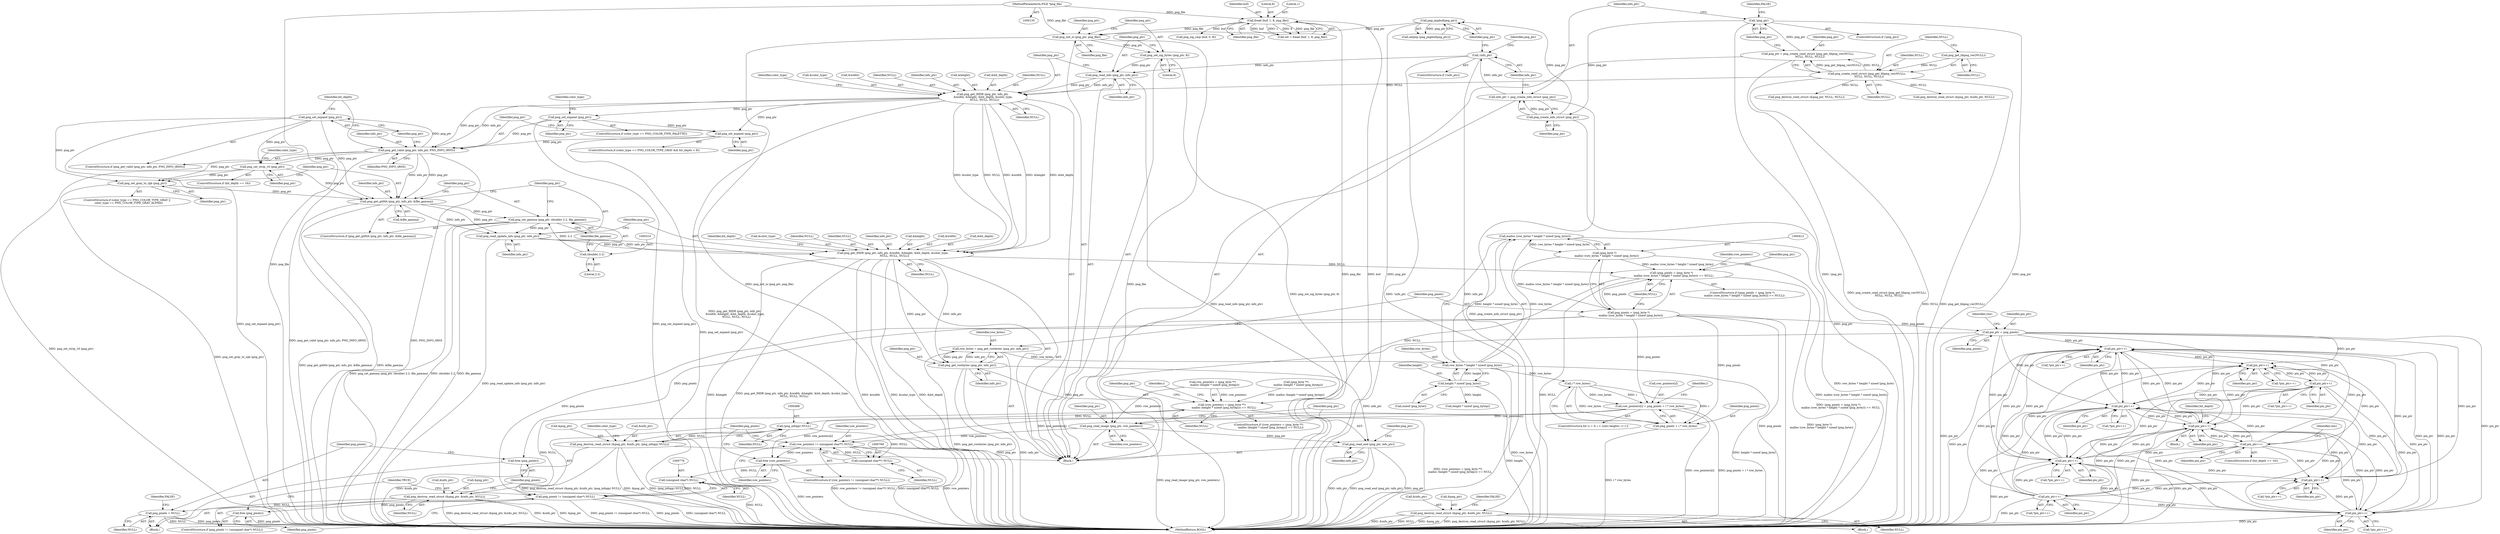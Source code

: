 digraph "0_Android_9d4853418ab2f754c2b63e091c29c5529b8b86ca_157@API" {
"1000413" [label="(Call,malloc (row_bytes * height * sizeof (png_byte)))"];
"1000414" [label="(Call,row_bytes * height * sizeof (png_byte))"];
"1000402" [label="(Call,row_bytes = png_get_rowbytes (png_ptr, info_ptr))"];
"1000404" [label="(Call,png_get_rowbytes (png_ptr, info_ptr))"];
"1000316" [label="(Call,png_get_IHDR (png_ptr, info_ptr, &width, &height, &bit_depth, &color_type,\n    NULL, NULL, NULL))"];
"1000313" [label="(Call,png_read_update_info (png_ptr, info_ptr))"];
"1000302" [label="(Call,png_get_gAMA (png_ptr, info_ptr, &file_gamma))"];
"1000283" [label="(Call,png_set_expand (png_ptr))"];
"1000279" [label="(Call,png_get_valid (png_ptr, info_ptr, PNG_INFO_tRNS))"];
"1000266" [label="(Call,png_set_expand (png_ptr))"];
"1000248" [label="(Call,png_get_IHDR (png_ptr, info_ptr,\n &width, &height, &bit_depth, &color_type,\n    NULL, NULL, NULL))"];
"1000245" [label="(Call,png_read_info (png_ptr, info_ptr))"];
"1000242" [label="(Call,png_set_sig_bytes (png_ptr, 8))"];
"1000239" [label="(Call,png_init_io (png_ptr, png_file))"];
"1000228" [label="(Call,png_jmpbuf(png_ptr))"];
"1000213" [label="(Call,png_create_info_struct (png_ptr))"];
"1000207" [label="(Call,!png_ptr)"];
"1000198" [label="(Call,png_ptr = png_create_read_struct (png_get_libpng_ver(NULL),\n     NULL, NULL, NULL))"];
"1000200" [label="(Call,png_create_read_struct (png_get_libpng_ver(NULL),\n     NULL, NULL, NULL))"];
"1000201" [label="(Call,png_get_libpng_ver(NULL))"];
"1000177" [label="(Call,fread (buf, 1, 8, png_file))"];
"1000136" [label="(MethodParameterIn,FILE *png_file)"];
"1000216" [label="(Call,!info_ptr)"];
"1000211" [label="(Call,info_ptr = png_create_info_struct (png_ptr))"];
"1000276" [label="(Call,png_set_expand (png_ptr))"];
"1000299" [label="(Call,png_set_gray_to_rgb (png_ptr))"];
"1000289" [label="(Call,png_set_strip_16 (png_ptr))"];
"1000307" [label="(Call,png_set_gamma (png_ptr, (double) 2.2, file_gamma))"];
"1000309" [label="(Call,(double) 2.2)"];
"1000416" [label="(Call,height * sizeof (png_byte))"];
"1000411" [label="(Call,(png_byte *)\n     malloc (row_bytes * height * sizeof (png_byte)))"];
"1000408" [label="(Call,(png_pixels = (png_byte *)\n     malloc (row_bytes * height * sizeof (png_byte))) == NULL)"];
"1000422" [label="(Call,png_destroy_read_struct (&png_ptr, &info_ptr, NULL))"];
"1000431" [label="(Call,(row_pointers = (png_byte **)\n     malloc (height * sizeof (png_bytep))) == NULL)"];
"1000443" [label="(Call,png_destroy_read_struct (&png_ptr, &info_ptr, NULL))"];
"1000451" [label="(Call,png_pixels = NULL)"];
"1000487" [label="(Call,(png_infopp) NULL)"];
"1000482" [label="(Call,png_destroy_read_struct (&png_ptr, &info_ptr, (png_infopp) NULL))"];
"1000767" [label="(Call,(unsigned char**) NULL)"];
"1000765" [label="(Call,row_pointers != (unsigned char**) NULL)"];
"1000770" [label="(Call,free (row_pointers))"];
"1000775" [label="(Call,(unsigned char*) NULL)"];
"1000773" [label="(Call,png_pixels != (unsigned char*) NULL)"];
"1000778" [label="(Call,free (png_pixels))"];
"1000409" [label="(Call,png_pixels = (png_byte *)\n     malloc (row_bytes * height * sizeof (png_byte)))"];
"1000449" [label="(Call,free (png_pixels))"];
"1000467" [label="(Call,row_pointers[i] = png_pixels + i * row_bytes)"];
"1000476" [label="(Call,png_read_image (png_ptr, row_pointers))"];
"1000479" [label="(Call,png_read_end (png_ptr, info_ptr))"];
"1000471" [label="(Call,png_pixels + i * row_bytes)"];
"1000598" [label="(Call,pix_ptr = png_pixels)"];
"1000643" [label="(Call,pix_ptr++)"];
"1000657" [label="(Call,pix_ptr++)"];
"1000669" [label="(Call,pix_ptr++)"];
"1000678" [label="(Call,pix_ptr++)"];
"1000687" [label="(Call,pix_ptr++)"];
"1000693" [label="(Call,pix_ptr++)"];
"1000703" [label="(Call,pix_ptr++)"];
"1000717" [label="(Call,pix_ptr++)"];
"1000729" [label="(Call,pix_ptr++)"];
"1000738" [label="(Call,pix_ptr++)"];
"1000249" [label="(Identifier,png_ptr)"];
"1000482" [label="(Call,png_destroy_read_struct (&png_ptr, &info_ptr, (png_infopp) NULL))"];
"1000453" [label="(Identifier,NULL)"];
"1000308" [label="(Identifier,png_ptr)"];
"1000477" [label="(Identifier,png_ptr)"];
"1000199" [label="(Identifier,png_ptr)"];
"1000243" [label="(Identifier,png_ptr)"];
"1000402" [label="(Call,row_bytes = png_get_rowbytes (png_ptr, info_ptr))"];
"1000180" [label="(Literal,8)"];
"1000449" [label="(Call,free (png_pixels))"];
"1000451" [label="(Call,png_pixels = NULL)"];
"1000764" [label="(ControlStructure,if (row_pointers != (unsigned char**) NULL))"];
"1000686" [label="(Block,)"];
"1000207" [label="(Call,!png_ptr)"];
"1000304" [label="(Identifier,info_ptr)"];
"1000487" [label="(Call,(png_infopp) NULL)"];
"1000694" [label="(Identifier,pix_ptr)"];
"1000739" [label="(Identifier,pix_ptr)"];
"1000691" [label="(Identifier,bit_depth)"];
"1000485" [label="(Call,&info_ptr)"];
"1000175" [label="(Call,ret = fread (buf, 1, 8, png_file))"];
"1000313" [label="(Call,png_read_update_info (png_ptr, info_ptr))"];
"1000415" [label="(Identifier,row_bytes)"];
"1000403" [label="(Identifier,row_bytes)"];
"1000271" [label="(Identifier,color_type)"];
"1000444" [label="(Call,&png_ptr)"];
"1000771" [label="(Identifier,row_pointers)"];
"1000702" [label="(Call,*pix_ptr++)"];
"1000688" [label="(Identifier,pix_ptr)"];
"1000658" [label="(Identifier,pix_ptr)"];
"1000314" [label="(Identifier,png_ptr)"];
"1000309" [label="(Call,(double) 2.2)"];
"1000703" [label="(Call,pix_ptr++)"];
"1000290" [label="(Identifier,png_ptr)"];
"1000285" [label="(ControlStructure,if (bit_depth == 16))"];
"1000433" [label="(Identifier,row_pointers)"];
"1000307" [label="(Call,png_set_gamma (png_ptr, (double) 2.2, file_gamma))"];
"1000206" [label="(ControlStructure,if (!png_ptr))"];
"1000479" [label="(Call,png_read_end (png_ptr, info_ptr))"];
"1000418" [label="(Call,sizeof (png_byte))"];
"1000466" [label="(Identifier,i)"];
"1000437" [label="(Call,height * sizeof (png_bytep))"];
"1000277" [label="(Identifier,png_ptr)"];
"1000455" [label="(Identifier,FALSE)"];
"1000204" [label="(Identifier,NULL)"];
"1000302" [label="(Call,png_get_gAMA (png_ptr, info_ptr, &file_gamma))"];
"1000405" [label="(Identifier,png_ptr)"];
"1000179" [label="(Literal,1)"];
"1000421" [label="(Block,)"];
"1000136" [label="(MethodParameterIn,FILE *png_file)"];
"1000770" [label="(Call,free (row_pointers))"];
"1000478" [label="(Identifier,row_pointers)"];
"1000266" [label="(Call,png_set_expand (png_ptr))"];
"1000212" [label="(Identifier,info_ptr)"];
"1000205" [label="(Identifier,NULL)"];
"1000413" [label="(Call,malloc (row_bytes * height * sizeof (png_byte)))"];
"1000253" [label="(Call,&height)"];
"1000311" [label="(Literal,2.2)"];
"1000178" [label="(Identifier,buf)"];
"1000769" [label="(Identifier,NULL)"];
"1000319" [label="(Call,&width)"];
"1000255" [label="(Call,&bit_depth)"];
"1000422" [label="(Call,png_destroy_read_struct (&png_ptr, &info_ptr, NULL))"];
"1000323" [label="(Call,&bit_depth)"];
"1000766" [label="(Identifier,row_pointers)"];
"1000603" [label="(Identifier,row)"];
"1000774" [label="(Identifier,png_pixels)"];
"1000432" [label="(Call,row_pointers = (png_byte **)\n     malloc (height * sizeof (png_bytep)))"];
"1000677" [label="(Call,*pix_ptr++)"];
"1000483" [label="(Call,&png_ptr)"];
"1000434" [label="(Call,(png_byte **)\n     malloc (height * sizeof (png_bytep)))"];
"1000687" [label="(Call,pix_ptr++)"];
"1000227" [label="(Call,setjmp (png_jmpbuf(png_ptr)))"];
"1000200" [label="(Call,png_create_read_struct (png_get_libpng_ver(NULL),\n     NULL, NULL, NULL))"];
"1000216" [label="(Call,!info_ptr)"];
"1000450" [label="(Identifier,png_pixels)"];
"1000493" [label="(Identifier,color_type)"];
"1000246" [label="(Identifier,png_ptr)"];
"1000231" [label="(Call,png_destroy_read_struct (&png_ptr, &info_ptr, NULL))"];
"1000259" [label="(Identifier,NULL)"];
"1000217" [label="(Identifier,info_ptr)"];
"1000481" [label="(Identifier,info_ptr)"];
"1000280" [label="(Identifier,png_ptr)"];
"1000772" [label="(ControlStructure,if (png_pixels != (unsigned char*) NULL))"];
"1000642" [label="(Call,*pix_ptr++)"];
"1000730" [label="(Identifier,pix_ptr)"];
"1000201" [label="(Call,png_get_libpng_ver(NULL))"];
"1000669" [label="(Call,pix_ptr++)"];
"1000329" [label="(Identifier,NULL)"];
"1000430" [label="(ControlStructure,if ((row_pointers = (png_byte **)\n     malloc (height * sizeof (png_bytep))) == NULL))"];
"1000448" [label="(Identifier,NULL)"];
"1000765" [label="(Call,row_pointers != (unsigned char**) NULL)"];
"1000446" [label="(Call,&info_ptr)"];
"1000417" [label="(Identifier,height)"];
"1000268" [label="(ControlStructure,if (color_type == PNG_COLOR_TYPE_GRAY && bit_depth < 8))"];
"1000644" [label="(Identifier,pix_ptr)"];
"1000312" [label="(Identifier,file_gamma)"];
"1000767" [label="(Call,(unsigned char**) NULL)"];
"1000778" [label="(Call,free (png_pixels))"];
"1000443" [label="(Call,png_destroy_read_struct (&png_ptr, &info_ptr, NULL))"];
"1000279" [label="(Call,png_get_valid (png_ptr, info_ptr, PNG_INFO_tRNS))"];
"1000244" [label="(Literal,8)"];
"1000777" [label="(Identifier,NULL)"];
"1000332" [label="(Identifier,bit_depth)"];
"1000315" [label="(Identifier,info_ptr)"];
"1000299" [label="(Call,png_set_gray_to_rgb (png_ptr))"];
"1000221" [label="(Identifier,png_ptr)"];
"1000264" [label="(Identifier,color_type)"];
"1000425" [label="(Call,&info_ptr)"];
"1000325" [label="(Call,&color_type)"];
"1000599" [label="(Identifier,pix_ptr)"];
"1000240" [label="(Identifier,png_ptr)"];
"1000141" [label="(Block,)"];
"1000328" [label="(Identifier,NULL)"];
"1000276" [label="(Call,png_set_expand (png_ptr))"];
"1000300" [label="(Identifier,png_ptr)"];
"1000407" [label="(ControlStructure,if ((png_pixels = (png_byte *)\n     malloc (row_bytes * height * sizeof (png_byte))) == NULL))"];
"1000431" [label="(Call,(row_pointers = (png_byte **)\n     malloc (height * sizeof (png_bytep))) == NULL)"];
"1000190" [label="(Call,png_sig_cmp (buf, 0, 8))"];
"1000411" [label="(Call,(png_byte *)\n     malloc (row_bytes * height * sizeof (png_byte)))"];
"1000716" [label="(Call,*pix_ptr++)"];
"1000408" [label="(Call,(png_pixels = (png_byte *)\n     malloc (row_bytes * height * sizeof (png_byte))) == NULL)"];
"1000208" [label="(Identifier,png_ptr)"];
"1000257" [label="(Call,&color_type)"];
"1000211" [label="(Call,info_ptr = png_create_info_struct (png_ptr))"];
"1000406" [label="(Identifier,info_ptr)"];
"1000779" [label="(Identifier,png_pixels)"];
"1000241" [label="(Identifier,png_file)"];
"1000489" [label="(Identifier,NULL)"];
"1000704" [label="(Identifier,pix_ptr)"];
"1000294" [label="(Identifier,color_type)"];
"1000198" [label="(Call,png_ptr = png_create_read_struct (png_get_libpng_ver(NULL),\n     NULL, NULL, NULL))"];
"1000239" [label="(Call,png_init_io (png_ptr, png_file))"];
"1000656" [label="(Call,*pix_ptr++)"];
"1000210" [label="(Identifier,FALSE)"];
"1000718" [label="(Identifier,pix_ptr)"];
"1000670" [label="(Identifier,pix_ptr)"];
"1000317" [label="(Identifier,png_ptr)"];
"1000442" [label="(Block,)"];
"1000214" [label="(Identifier,png_ptr)"];
"1000203" [label="(Identifier,NULL)"];
"1000177" [label="(Call,fread (buf, 1, 8, png_file))"];
"1000717" [label="(Call,pix_ptr++)"];
"1000423" [label="(Call,&png_ptr)"];
"1000316" [label="(Call,png_get_IHDR (png_ptr, info_ptr, &width, &height, &bit_depth, &color_type,\n    NULL, NULL, NULL))"];
"1000689" [label="(ControlStructure,if (bit_depth == 16))"];
"1000202" [label="(Identifier,NULL)"];
"1000248" [label="(Call,png_get_IHDR (png_ptr, info_ptr,\n &width, &height, &bit_depth, &color_type,\n    NULL, NULL, NULL))"];
"1000429" [label="(Identifier,FALSE)"];
"1000468" [label="(Call,row_pointers[i])"];
"1000643" [label="(Call,pix_ptr++)"];
"1000729" [label="(Call,pix_ptr++)"];
"1000305" [label="(Call,&file_gamma)"];
"1000327" [label="(Identifier,NULL)"];
"1000420" [label="(Identifier,NULL)"];
"1000452" [label="(Identifier,png_pixels)"];
"1000773" [label="(Call,png_pixels != (unsigned char*) NULL)"];
"1000781" [label="(Identifier,TRUE)"];
"1000456" [label="(ControlStructure,for (i = 0; i < ((int) height); i++))"];
"1000471" [label="(Call,png_pixels + i * row_bytes)"];
"1000283" [label="(Call,png_set_expand (png_ptr))"];
"1000247" [label="(Identifier,info_ptr)"];
"1000476" [label="(Call,png_read_image (png_ptr, row_pointers))"];
"1000742" [label="(Identifier,raw)"];
"1000219" [label="(Call,png_destroy_read_struct (&png_ptr, NULL, NULL))"];
"1000600" [label="(Identifier,png_pixels)"];
"1000410" [label="(Identifier,png_pixels)"];
"1000267" [label="(Identifier,png_ptr)"];
"1000291" [label="(ControlStructure,if (color_type == PNG_COLOR_TYPE_GRAY ||\n    color_type == PNG_COLOR_TYPE_GRAY_ALPHA))"];
"1000775" [label="(Call,(unsigned char*) NULL)"];
"1000303" [label="(Identifier,png_ptr)"];
"1000278" [label="(ControlStructure,if (png_get_valid (png_ptr, info_ptr, PNG_INFO_tRNS)))"];
"1000242" [label="(Call,png_set_sig_bytes (png_ptr, 8))"];
"1000251" [label="(Call,&width)"];
"1000693" [label="(Call,pix_ptr++)"];
"1000657" [label="(Call,pix_ptr++)"];
"1000284" [label="(Identifier,png_ptr)"];
"1000213" [label="(Call,png_create_info_struct (png_ptr))"];
"1000480" [label="(Identifier,png_ptr)"];
"1000668" [label="(Call,*pix_ptr++)"];
"1000424" [label="(Identifier,png_ptr)"];
"1000260" [label="(Identifier,NULL)"];
"1000427" [label="(Identifier,NULL)"];
"1000738" [label="(Call,pix_ptr++)"];
"1000262" [label="(ControlStructure,if (color_type == PNG_COLOR_TYPE_PALETTE))"];
"1000301" [label="(ControlStructure,if (png_get_gAMA (png_ptr, info_ptr, &file_gamma)))"];
"1000318" [label="(Identifier,info_ptr)"];
"1000281" [label="(Identifier,info_ptr)"];
"1000441" [label="(Identifier,NULL)"];
"1000679" [label="(Identifier,pix_ptr)"];
"1000728" [label="(Call,*pix_ptr++)"];
"1000282" [label="(Identifier,PNG_INFO_tRNS)"];
"1000287" [label="(Identifier,bit_depth)"];
"1000467" [label="(Call,row_pointers[i] = png_pixels + i * row_bytes)"];
"1000598" [label="(Call,pix_ptr = png_pixels)"];
"1000228" [label="(Call,png_jmpbuf(png_ptr))"];
"1000289" [label="(Call,png_set_strip_16 (png_ptr))"];
"1000472" [label="(Identifier,png_pixels)"];
"1000445" [label="(Identifier,png_ptr)"];
"1000458" [label="(Identifier,i)"];
"1000414" [label="(Call,row_bytes * height * sizeof (png_byte))"];
"1000261" [label="(Identifier,NULL)"];
"1000404" [label="(Call,png_get_rowbytes (png_ptr, info_ptr))"];
"1000321" [label="(Call,&height)"];
"1000245" [label="(Call,png_read_info (png_ptr, info_ptr))"];
"1000181" [label="(Identifier,png_file)"];
"1000250" [label="(Identifier,info_ptr)"];
"1000678" [label="(Call,pix_ptr++)"];
"1000782" [label="(MethodReturn,BOOL)"];
"1000484" [label="(Identifier,png_ptr)"];
"1000416" [label="(Call,height * sizeof (png_byte))"];
"1000473" [label="(Call,i * row_bytes)"];
"1000409" [label="(Call,png_pixels = (png_byte *)\n     malloc (row_bytes * height * sizeof (png_byte)))"];
"1000737" [label="(Call,*pix_ptr++)"];
"1000215" [label="(ControlStructure,if (!info_ptr))"];
"1000229" [label="(Identifier,png_ptr)"];
"1000413" -> "1000411"  [label="AST: "];
"1000413" -> "1000414"  [label="CFG: "];
"1000414" -> "1000413"  [label="AST: "];
"1000411" -> "1000413"  [label="CFG: "];
"1000413" -> "1000782"  [label="DDG: row_bytes * height * sizeof (png_byte)"];
"1000413" -> "1000411"  [label="DDG: row_bytes * height * sizeof (png_byte)"];
"1000414" -> "1000413"  [label="DDG: row_bytes"];
"1000414" -> "1000413"  [label="DDG: height * sizeof (png_byte)"];
"1000414" -> "1000416"  [label="CFG: "];
"1000415" -> "1000414"  [label="AST: "];
"1000416" -> "1000414"  [label="AST: "];
"1000414" -> "1000782"  [label="DDG: height * sizeof (png_byte)"];
"1000414" -> "1000782"  [label="DDG: row_bytes"];
"1000402" -> "1000414"  [label="DDG: row_bytes"];
"1000416" -> "1000414"  [label="DDG: height"];
"1000414" -> "1000473"  [label="DDG: row_bytes"];
"1000402" -> "1000141"  [label="AST: "];
"1000402" -> "1000404"  [label="CFG: "];
"1000403" -> "1000402"  [label="AST: "];
"1000404" -> "1000402"  [label="AST: "];
"1000410" -> "1000402"  [label="CFG: "];
"1000402" -> "1000782"  [label="DDG: png_get_rowbytes (png_ptr, info_ptr)"];
"1000404" -> "1000402"  [label="DDG: png_ptr"];
"1000404" -> "1000402"  [label="DDG: info_ptr"];
"1000404" -> "1000406"  [label="CFG: "];
"1000405" -> "1000404"  [label="AST: "];
"1000406" -> "1000404"  [label="AST: "];
"1000404" -> "1000782"  [label="DDG: png_ptr"];
"1000404" -> "1000782"  [label="DDG: info_ptr"];
"1000316" -> "1000404"  [label="DDG: png_ptr"];
"1000316" -> "1000404"  [label="DDG: info_ptr"];
"1000404" -> "1000476"  [label="DDG: png_ptr"];
"1000404" -> "1000479"  [label="DDG: info_ptr"];
"1000316" -> "1000141"  [label="AST: "];
"1000316" -> "1000329"  [label="CFG: "];
"1000317" -> "1000316"  [label="AST: "];
"1000318" -> "1000316"  [label="AST: "];
"1000319" -> "1000316"  [label="AST: "];
"1000321" -> "1000316"  [label="AST: "];
"1000323" -> "1000316"  [label="AST: "];
"1000325" -> "1000316"  [label="AST: "];
"1000327" -> "1000316"  [label="AST: "];
"1000328" -> "1000316"  [label="AST: "];
"1000329" -> "1000316"  [label="AST: "];
"1000332" -> "1000316"  [label="CFG: "];
"1000316" -> "1000782"  [label="DDG: png_get_IHDR (png_ptr, info_ptr, &width, &height, &bit_depth, &color_type,\n    NULL, NULL, NULL)"];
"1000316" -> "1000782"  [label="DDG: &width"];
"1000316" -> "1000782"  [label="DDG: &color_type"];
"1000316" -> "1000782"  [label="DDG: &bit_depth"];
"1000316" -> "1000782"  [label="DDG: &height"];
"1000313" -> "1000316"  [label="DDG: png_ptr"];
"1000313" -> "1000316"  [label="DDG: info_ptr"];
"1000248" -> "1000316"  [label="DDG: &width"];
"1000248" -> "1000316"  [label="DDG: &height"];
"1000248" -> "1000316"  [label="DDG: &bit_depth"];
"1000248" -> "1000316"  [label="DDG: &color_type"];
"1000248" -> "1000316"  [label="DDG: NULL"];
"1000316" -> "1000408"  [label="DDG: NULL"];
"1000313" -> "1000141"  [label="AST: "];
"1000313" -> "1000315"  [label="CFG: "];
"1000314" -> "1000313"  [label="AST: "];
"1000315" -> "1000313"  [label="AST: "];
"1000317" -> "1000313"  [label="CFG: "];
"1000313" -> "1000782"  [label="DDG: png_read_update_info (png_ptr, info_ptr)"];
"1000302" -> "1000313"  [label="DDG: png_ptr"];
"1000302" -> "1000313"  [label="DDG: info_ptr"];
"1000307" -> "1000313"  [label="DDG: png_ptr"];
"1000302" -> "1000301"  [label="AST: "];
"1000302" -> "1000305"  [label="CFG: "];
"1000303" -> "1000302"  [label="AST: "];
"1000304" -> "1000302"  [label="AST: "];
"1000305" -> "1000302"  [label="AST: "];
"1000308" -> "1000302"  [label="CFG: "];
"1000314" -> "1000302"  [label="CFG: "];
"1000302" -> "1000782"  [label="DDG: &file_gamma"];
"1000302" -> "1000782"  [label="DDG: png_get_gAMA (png_ptr, info_ptr, &file_gamma)"];
"1000283" -> "1000302"  [label="DDG: png_ptr"];
"1000299" -> "1000302"  [label="DDG: png_ptr"];
"1000289" -> "1000302"  [label="DDG: png_ptr"];
"1000279" -> "1000302"  [label="DDG: png_ptr"];
"1000279" -> "1000302"  [label="DDG: info_ptr"];
"1000302" -> "1000307"  [label="DDG: png_ptr"];
"1000283" -> "1000278"  [label="AST: "];
"1000283" -> "1000284"  [label="CFG: "];
"1000284" -> "1000283"  [label="AST: "];
"1000287" -> "1000283"  [label="CFG: "];
"1000283" -> "1000782"  [label="DDG: png_set_expand (png_ptr)"];
"1000279" -> "1000283"  [label="DDG: png_ptr"];
"1000283" -> "1000289"  [label="DDG: png_ptr"];
"1000283" -> "1000299"  [label="DDG: png_ptr"];
"1000279" -> "1000278"  [label="AST: "];
"1000279" -> "1000282"  [label="CFG: "];
"1000280" -> "1000279"  [label="AST: "];
"1000281" -> "1000279"  [label="AST: "];
"1000282" -> "1000279"  [label="AST: "];
"1000284" -> "1000279"  [label="CFG: "];
"1000287" -> "1000279"  [label="CFG: "];
"1000279" -> "1000782"  [label="DDG: PNG_INFO_tRNS"];
"1000279" -> "1000782"  [label="DDG: png_get_valid (png_ptr, info_ptr, PNG_INFO_tRNS)"];
"1000266" -> "1000279"  [label="DDG: png_ptr"];
"1000276" -> "1000279"  [label="DDG: png_ptr"];
"1000248" -> "1000279"  [label="DDG: png_ptr"];
"1000248" -> "1000279"  [label="DDG: info_ptr"];
"1000279" -> "1000289"  [label="DDG: png_ptr"];
"1000279" -> "1000299"  [label="DDG: png_ptr"];
"1000266" -> "1000262"  [label="AST: "];
"1000266" -> "1000267"  [label="CFG: "];
"1000267" -> "1000266"  [label="AST: "];
"1000271" -> "1000266"  [label="CFG: "];
"1000266" -> "1000782"  [label="DDG: png_set_expand (png_ptr)"];
"1000248" -> "1000266"  [label="DDG: png_ptr"];
"1000266" -> "1000276"  [label="DDG: png_ptr"];
"1000248" -> "1000141"  [label="AST: "];
"1000248" -> "1000261"  [label="CFG: "];
"1000249" -> "1000248"  [label="AST: "];
"1000250" -> "1000248"  [label="AST: "];
"1000251" -> "1000248"  [label="AST: "];
"1000253" -> "1000248"  [label="AST: "];
"1000255" -> "1000248"  [label="AST: "];
"1000257" -> "1000248"  [label="AST: "];
"1000259" -> "1000248"  [label="AST: "];
"1000260" -> "1000248"  [label="AST: "];
"1000261" -> "1000248"  [label="AST: "];
"1000264" -> "1000248"  [label="CFG: "];
"1000248" -> "1000782"  [label="DDG: png_get_IHDR (png_ptr, info_ptr,\n &width, &height, &bit_depth, &color_type,\n    NULL, NULL, NULL)"];
"1000245" -> "1000248"  [label="DDG: png_ptr"];
"1000245" -> "1000248"  [label="DDG: info_ptr"];
"1000200" -> "1000248"  [label="DDG: NULL"];
"1000248" -> "1000276"  [label="DDG: png_ptr"];
"1000245" -> "1000141"  [label="AST: "];
"1000245" -> "1000247"  [label="CFG: "];
"1000246" -> "1000245"  [label="AST: "];
"1000247" -> "1000245"  [label="AST: "];
"1000249" -> "1000245"  [label="CFG: "];
"1000245" -> "1000782"  [label="DDG: png_read_info (png_ptr, info_ptr)"];
"1000242" -> "1000245"  [label="DDG: png_ptr"];
"1000216" -> "1000245"  [label="DDG: info_ptr"];
"1000242" -> "1000141"  [label="AST: "];
"1000242" -> "1000244"  [label="CFG: "];
"1000243" -> "1000242"  [label="AST: "];
"1000244" -> "1000242"  [label="AST: "];
"1000246" -> "1000242"  [label="CFG: "];
"1000242" -> "1000782"  [label="DDG: png_set_sig_bytes (png_ptr, 8)"];
"1000239" -> "1000242"  [label="DDG: png_ptr"];
"1000239" -> "1000141"  [label="AST: "];
"1000239" -> "1000241"  [label="CFG: "];
"1000240" -> "1000239"  [label="AST: "];
"1000241" -> "1000239"  [label="AST: "];
"1000243" -> "1000239"  [label="CFG: "];
"1000239" -> "1000782"  [label="DDG: png_init_io (png_ptr, png_file)"];
"1000239" -> "1000782"  [label="DDG: png_file"];
"1000228" -> "1000239"  [label="DDG: png_ptr"];
"1000177" -> "1000239"  [label="DDG: png_file"];
"1000136" -> "1000239"  [label="DDG: png_file"];
"1000228" -> "1000227"  [label="AST: "];
"1000228" -> "1000229"  [label="CFG: "];
"1000229" -> "1000228"  [label="AST: "];
"1000227" -> "1000228"  [label="CFG: "];
"1000228" -> "1000782"  [label="DDG: png_ptr"];
"1000228" -> "1000227"  [label="DDG: png_ptr"];
"1000213" -> "1000228"  [label="DDG: png_ptr"];
"1000213" -> "1000211"  [label="AST: "];
"1000213" -> "1000214"  [label="CFG: "];
"1000214" -> "1000213"  [label="AST: "];
"1000211" -> "1000213"  [label="CFG: "];
"1000213" -> "1000782"  [label="DDG: png_ptr"];
"1000213" -> "1000211"  [label="DDG: png_ptr"];
"1000207" -> "1000213"  [label="DDG: png_ptr"];
"1000207" -> "1000206"  [label="AST: "];
"1000207" -> "1000208"  [label="CFG: "];
"1000208" -> "1000207"  [label="AST: "];
"1000210" -> "1000207"  [label="CFG: "];
"1000212" -> "1000207"  [label="CFG: "];
"1000207" -> "1000782"  [label="DDG: png_ptr"];
"1000207" -> "1000782"  [label="DDG: !png_ptr"];
"1000198" -> "1000207"  [label="DDG: png_ptr"];
"1000198" -> "1000141"  [label="AST: "];
"1000198" -> "1000200"  [label="CFG: "];
"1000199" -> "1000198"  [label="AST: "];
"1000200" -> "1000198"  [label="AST: "];
"1000208" -> "1000198"  [label="CFG: "];
"1000198" -> "1000782"  [label="DDG: png_create_read_struct (png_get_libpng_ver(NULL),\n     NULL, NULL, NULL)"];
"1000200" -> "1000198"  [label="DDG: png_get_libpng_ver(NULL)"];
"1000200" -> "1000198"  [label="DDG: NULL"];
"1000200" -> "1000205"  [label="CFG: "];
"1000201" -> "1000200"  [label="AST: "];
"1000203" -> "1000200"  [label="AST: "];
"1000204" -> "1000200"  [label="AST: "];
"1000205" -> "1000200"  [label="AST: "];
"1000200" -> "1000782"  [label="DDG: png_get_libpng_ver(NULL)"];
"1000200" -> "1000782"  [label="DDG: NULL"];
"1000201" -> "1000200"  [label="DDG: NULL"];
"1000200" -> "1000219"  [label="DDG: NULL"];
"1000200" -> "1000231"  [label="DDG: NULL"];
"1000201" -> "1000202"  [label="CFG: "];
"1000202" -> "1000201"  [label="AST: "];
"1000203" -> "1000201"  [label="CFG: "];
"1000177" -> "1000175"  [label="AST: "];
"1000177" -> "1000181"  [label="CFG: "];
"1000178" -> "1000177"  [label="AST: "];
"1000179" -> "1000177"  [label="AST: "];
"1000180" -> "1000177"  [label="AST: "];
"1000181" -> "1000177"  [label="AST: "];
"1000175" -> "1000177"  [label="CFG: "];
"1000177" -> "1000782"  [label="DDG: buf"];
"1000177" -> "1000782"  [label="DDG: png_file"];
"1000177" -> "1000175"  [label="DDG: buf"];
"1000177" -> "1000175"  [label="DDG: 1"];
"1000177" -> "1000175"  [label="DDG: 8"];
"1000177" -> "1000175"  [label="DDG: png_file"];
"1000136" -> "1000177"  [label="DDG: png_file"];
"1000177" -> "1000190"  [label="DDG: buf"];
"1000136" -> "1000135"  [label="AST: "];
"1000136" -> "1000782"  [label="DDG: png_file"];
"1000216" -> "1000215"  [label="AST: "];
"1000216" -> "1000217"  [label="CFG: "];
"1000217" -> "1000216"  [label="AST: "];
"1000221" -> "1000216"  [label="CFG: "];
"1000229" -> "1000216"  [label="CFG: "];
"1000216" -> "1000782"  [label="DDG: !info_ptr"];
"1000216" -> "1000782"  [label="DDG: info_ptr"];
"1000211" -> "1000216"  [label="DDG: info_ptr"];
"1000211" -> "1000141"  [label="AST: "];
"1000212" -> "1000211"  [label="AST: "];
"1000217" -> "1000211"  [label="CFG: "];
"1000211" -> "1000782"  [label="DDG: png_create_info_struct (png_ptr)"];
"1000276" -> "1000268"  [label="AST: "];
"1000276" -> "1000277"  [label="CFG: "];
"1000277" -> "1000276"  [label="AST: "];
"1000280" -> "1000276"  [label="CFG: "];
"1000276" -> "1000782"  [label="DDG: png_set_expand (png_ptr)"];
"1000299" -> "1000291"  [label="AST: "];
"1000299" -> "1000300"  [label="CFG: "];
"1000300" -> "1000299"  [label="AST: "];
"1000303" -> "1000299"  [label="CFG: "];
"1000299" -> "1000782"  [label="DDG: png_set_gray_to_rgb (png_ptr)"];
"1000289" -> "1000299"  [label="DDG: png_ptr"];
"1000289" -> "1000285"  [label="AST: "];
"1000289" -> "1000290"  [label="CFG: "];
"1000290" -> "1000289"  [label="AST: "];
"1000294" -> "1000289"  [label="CFG: "];
"1000289" -> "1000782"  [label="DDG: png_set_strip_16 (png_ptr)"];
"1000307" -> "1000301"  [label="AST: "];
"1000307" -> "1000312"  [label="CFG: "];
"1000308" -> "1000307"  [label="AST: "];
"1000309" -> "1000307"  [label="AST: "];
"1000312" -> "1000307"  [label="AST: "];
"1000314" -> "1000307"  [label="CFG: "];
"1000307" -> "1000782"  [label="DDG: (double) 2.2"];
"1000307" -> "1000782"  [label="DDG: file_gamma"];
"1000307" -> "1000782"  [label="DDG: png_set_gamma (png_ptr, (double) 2.2, file_gamma)"];
"1000309" -> "1000307"  [label="DDG: 2.2"];
"1000309" -> "1000311"  [label="CFG: "];
"1000310" -> "1000309"  [label="AST: "];
"1000311" -> "1000309"  [label="AST: "];
"1000312" -> "1000309"  [label="CFG: "];
"1000416" -> "1000418"  [label="CFG: "];
"1000417" -> "1000416"  [label="AST: "];
"1000418" -> "1000416"  [label="AST: "];
"1000416" -> "1000782"  [label="DDG: height"];
"1000416" -> "1000437"  [label="DDG: height"];
"1000411" -> "1000409"  [label="AST: "];
"1000412" -> "1000411"  [label="AST: "];
"1000409" -> "1000411"  [label="CFG: "];
"1000411" -> "1000782"  [label="DDG: malloc (row_bytes * height * sizeof (png_byte))"];
"1000411" -> "1000408"  [label="DDG: malloc (row_bytes * height * sizeof (png_byte))"];
"1000411" -> "1000409"  [label="DDG: malloc (row_bytes * height * sizeof (png_byte))"];
"1000408" -> "1000407"  [label="AST: "];
"1000408" -> "1000420"  [label="CFG: "];
"1000409" -> "1000408"  [label="AST: "];
"1000420" -> "1000408"  [label="AST: "];
"1000424" -> "1000408"  [label="CFG: "];
"1000433" -> "1000408"  [label="CFG: "];
"1000408" -> "1000782"  [label="DDG: (png_pixels = (png_byte *)\n     malloc (row_bytes * height * sizeof (png_byte))) == NULL"];
"1000409" -> "1000408"  [label="DDG: png_pixels"];
"1000408" -> "1000422"  [label="DDG: NULL"];
"1000408" -> "1000431"  [label="DDG: NULL"];
"1000422" -> "1000421"  [label="AST: "];
"1000422" -> "1000427"  [label="CFG: "];
"1000423" -> "1000422"  [label="AST: "];
"1000425" -> "1000422"  [label="AST: "];
"1000427" -> "1000422"  [label="AST: "];
"1000429" -> "1000422"  [label="CFG: "];
"1000422" -> "1000782"  [label="DDG: NULL"];
"1000422" -> "1000782"  [label="DDG: &png_ptr"];
"1000422" -> "1000782"  [label="DDG: png_destroy_read_struct (&png_ptr, &info_ptr, NULL)"];
"1000422" -> "1000782"  [label="DDG: &info_ptr"];
"1000431" -> "1000430"  [label="AST: "];
"1000431" -> "1000441"  [label="CFG: "];
"1000432" -> "1000431"  [label="AST: "];
"1000441" -> "1000431"  [label="AST: "];
"1000445" -> "1000431"  [label="CFG: "];
"1000458" -> "1000431"  [label="CFG: "];
"1000431" -> "1000782"  [label="DDG: (row_pointers = (png_byte **)\n     malloc (height * sizeof (png_bytep))) == NULL"];
"1000432" -> "1000431"  [label="DDG: row_pointers"];
"1000434" -> "1000431"  [label="DDG: malloc (height * sizeof (png_bytep))"];
"1000431" -> "1000443"  [label="DDG: NULL"];
"1000431" -> "1000487"  [label="DDG: NULL"];
"1000443" -> "1000442"  [label="AST: "];
"1000443" -> "1000448"  [label="CFG: "];
"1000444" -> "1000443"  [label="AST: "];
"1000446" -> "1000443"  [label="AST: "];
"1000448" -> "1000443"  [label="AST: "];
"1000450" -> "1000443"  [label="CFG: "];
"1000443" -> "1000782"  [label="DDG: png_destroy_read_struct (&png_ptr, &info_ptr, NULL)"];
"1000443" -> "1000782"  [label="DDG: &info_ptr"];
"1000443" -> "1000782"  [label="DDG: &png_ptr"];
"1000443" -> "1000451"  [label="DDG: NULL"];
"1000451" -> "1000442"  [label="AST: "];
"1000451" -> "1000453"  [label="CFG: "];
"1000452" -> "1000451"  [label="AST: "];
"1000453" -> "1000451"  [label="AST: "];
"1000455" -> "1000451"  [label="CFG: "];
"1000451" -> "1000782"  [label="DDG: png_pixels"];
"1000451" -> "1000782"  [label="DDG: NULL"];
"1000487" -> "1000482"  [label="AST: "];
"1000487" -> "1000489"  [label="CFG: "];
"1000488" -> "1000487"  [label="AST: "];
"1000489" -> "1000487"  [label="AST: "];
"1000482" -> "1000487"  [label="CFG: "];
"1000487" -> "1000482"  [label="DDG: NULL"];
"1000487" -> "1000767"  [label="DDG: NULL"];
"1000482" -> "1000141"  [label="AST: "];
"1000483" -> "1000482"  [label="AST: "];
"1000485" -> "1000482"  [label="AST: "];
"1000493" -> "1000482"  [label="CFG: "];
"1000482" -> "1000782"  [label="DDG: &png_ptr"];
"1000482" -> "1000782"  [label="DDG: (png_infopp) NULL"];
"1000482" -> "1000782"  [label="DDG: &info_ptr"];
"1000482" -> "1000782"  [label="DDG: png_destroy_read_struct (&png_ptr, &info_ptr, (png_infopp) NULL)"];
"1000767" -> "1000765"  [label="AST: "];
"1000767" -> "1000769"  [label="CFG: "];
"1000768" -> "1000767"  [label="AST: "];
"1000769" -> "1000767"  [label="AST: "];
"1000765" -> "1000767"  [label="CFG: "];
"1000767" -> "1000765"  [label="DDG: NULL"];
"1000767" -> "1000775"  [label="DDG: NULL"];
"1000765" -> "1000764"  [label="AST: "];
"1000766" -> "1000765"  [label="AST: "];
"1000771" -> "1000765"  [label="CFG: "];
"1000774" -> "1000765"  [label="CFG: "];
"1000765" -> "1000782"  [label="DDG: (unsigned char**) NULL"];
"1000765" -> "1000782"  [label="DDG: row_pointers"];
"1000765" -> "1000782"  [label="DDG: row_pointers != (unsigned char**) NULL"];
"1000467" -> "1000765"  [label="DDG: row_pointers[i]"];
"1000476" -> "1000765"  [label="DDG: row_pointers"];
"1000765" -> "1000770"  [label="DDG: row_pointers"];
"1000770" -> "1000764"  [label="AST: "];
"1000770" -> "1000771"  [label="CFG: "];
"1000771" -> "1000770"  [label="AST: "];
"1000774" -> "1000770"  [label="CFG: "];
"1000770" -> "1000782"  [label="DDG: row_pointers"];
"1000467" -> "1000770"  [label="DDG: row_pointers[i]"];
"1000775" -> "1000773"  [label="AST: "];
"1000775" -> "1000777"  [label="CFG: "];
"1000776" -> "1000775"  [label="AST: "];
"1000777" -> "1000775"  [label="AST: "];
"1000773" -> "1000775"  [label="CFG: "];
"1000775" -> "1000782"  [label="DDG: NULL"];
"1000775" -> "1000773"  [label="DDG: NULL"];
"1000773" -> "1000772"  [label="AST: "];
"1000774" -> "1000773"  [label="AST: "];
"1000779" -> "1000773"  [label="CFG: "];
"1000781" -> "1000773"  [label="CFG: "];
"1000773" -> "1000782"  [label="DDG: png_pixels != (unsigned char*) NULL"];
"1000773" -> "1000782"  [label="DDG: png_pixels"];
"1000773" -> "1000782"  [label="DDG: (unsigned char*) NULL"];
"1000409" -> "1000773"  [label="DDG: png_pixels"];
"1000773" -> "1000778"  [label="DDG: png_pixels"];
"1000778" -> "1000772"  [label="AST: "];
"1000778" -> "1000779"  [label="CFG: "];
"1000779" -> "1000778"  [label="AST: "];
"1000781" -> "1000778"  [label="CFG: "];
"1000778" -> "1000782"  [label="DDG: png_pixels"];
"1000410" -> "1000409"  [label="AST: "];
"1000420" -> "1000409"  [label="CFG: "];
"1000409" -> "1000782"  [label="DDG: (png_byte *)\n     malloc (row_bytes * height * sizeof (png_byte))"];
"1000409" -> "1000782"  [label="DDG: png_pixels"];
"1000409" -> "1000449"  [label="DDG: png_pixels"];
"1000409" -> "1000467"  [label="DDG: png_pixels"];
"1000409" -> "1000471"  [label="DDG: png_pixels"];
"1000409" -> "1000598"  [label="DDG: png_pixels"];
"1000449" -> "1000442"  [label="AST: "];
"1000449" -> "1000450"  [label="CFG: "];
"1000450" -> "1000449"  [label="AST: "];
"1000452" -> "1000449"  [label="CFG: "];
"1000467" -> "1000456"  [label="AST: "];
"1000467" -> "1000471"  [label="CFG: "];
"1000468" -> "1000467"  [label="AST: "];
"1000471" -> "1000467"  [label="AST: "];
"1000466" -> "1000467"  [label="CFG: "];
"1000467" -> "1000782"  [label="DDG: row_pointers[i]"];
"1000467" -> "1000782"  [label="DDG: png_pixels + i * row_bytes"];
"1000473" -> "1000467"  [label="DDG: i"];
"1000473" -> "1000467"  [label="DDG: row_bytes"];
"1000467" -> "1000476"  [label="DDG: row_pointers[i]"];
"1000476" -> "1000141"  [label="AST: "];
"1000476" -> "1000478"  [label="CFG: "];
"1000477" -> "1000476"  [label="AST: "];
"1000478" -> "1000476"  [label="AST: "];
"1000480" -> "1000476"  [label="CFG: "];
"1000476" -> "1000782"  [label="DDG: png_read_image (png_ptr, row_pointers)"];
"1000432" -> "1000476"  [label="DDG: row_pointers"];
"1000476" -> "1000479"  [label="DDG: png_ptr"];
"1000479" -> "1000141"  [label="AST: "];
"1000479" -> "1000481"  [label="CFG: "];
"1000480" -> "1000479"  [label="AST: "];
"1000481" -> "1000479"  [label="AST: "];
"1000484" -> "1000479"  [label="CFG: "];
"1000479" -> "1000782"  [label="DDG: png_read_end (png_ptr, info_ptr)"];
"1000479" -> "1000782"  [label="DDG: png_ptr"];
"1000479" -> "1000782"  [label="DDG: info_ptr"];
"1000471" -> "1000473"  [label="CFG: "];
"1000472" -> "1000471"  [label="AST: "];
"1000473" -> "1000471"  [label="AST: "];
"1000471" -> "1000782"  [label="DDG: i * row_bytes"];
"1000473" -> "1000471"  [label="DDG: i"];
"1000473" -> "1000471"  [label="DDG: row_bytes"];
"1000598" -> "1000141"  [label="AST: "];
"1000598" -> "1000600"  [label="CFG: "];
"1000599" -> "1000598"  [label="AST: "];
"1000600" -> "1000598"  [label="AST: "];
"1000603" -> "1000598"  [label="CFG: "];
"1000598" -> "1000782"  [label="DDG: pix_ptr"];
"1000598" -> "1000643"  [label="DDG: pix_ptr"];
"1000598" -> "1000657"  [label="DDG: pix_ptr"];
"1000598" -> "1000678"  [label="DDG: pix_ptr"];
"1000598" -> "1000687"  [label="DDG: pix_ptr"];
"1000598" -> "1000703"  [label="DDG: pix_ptr"];
"1000598" -> "1000717"  [label="DDG: pix_ptr"];
"1000598" -> "1000738"  [label="DDG: pix_ptr"];
"1000643" -> "1000642"  [label="AST: "];
"1000643" -> "1000644"  [label="CFG: "];
"1000644" -> "1000643"  [label="AST: "];
"1000642" -> "1000643"  [label="CFG: "];
"1000643" -> "1000782"  [label="DDG: pix_ptr"];
"1000729" -> "1000643"  [label="DDG: pix_ptr"];
"1000678" -> "1000643"  [label="DDG: pix_ptr"];
"1000738" -> "1000643"  [label="DDG: pix_ptr"];
"1000669" -> "1000643"  [label="DDG: pix_ptr"];
"1000693" -> "1000643"  [label="DDG: pix_ptr"];
"1000687" -> "1000643"  [label="DDG: pix_ptr"];
"1000703" -> "1000643"  [label="DDG: pix_ptr"];
"1000643" -> "1000657"  [label="DDG: pix_ptr"];
"1000643" -> "1000678"  [label="DDG: pix_ptr"];
"1000643" -> "1000687"  [label="DDG: pix_ptr"];
"1000643" -> "1000703"  [label="DDG: pix_ptr"];
"1000643" -> "1000717"  [label="DDG: pix_ptr"];
"1000643" -> "1000738"  [label="DDG: pix_ptr"];
"1000657" -> "1000656"  [label="AST: "];
"1000657" -> "1000658"  [label="CFG: "];
"1000658" -> "1000657"  [label="AST: "];
"1000656" -> "1000657"  [label="CFG: "];
"1000729" -> "1000657"  [label="DDG: pix_ptr"];
"1000678" -> "1000657"  [label="DDG: pix_ptr"];
"1000738" -> "1000657"  [label="DDG: pix_ptr"];
"1000669" -> "1000657"  [label="DDG: pix_ptr"];
"1000693" -> "1000657"  [label="DDG: pix_ptr"];
"1000687" -> "1000657"  [label="DDG: pix_ptr"];
"1000703" -> "1000657"  [label="DDG: pix_ptr"];
"1000657" -> "1000669"  [label="DDG: pix_ptr"];
"1000669" -> "1000668"  [label="AST: "];
"1000669" -> "1000670"  [label="CFG: "];
"1000670" -> "1000669"  [label="AST: "];
"1000668" -> "1000669"  [label="CFG: "];
"1000669" -> "1000782"  [label="DDG: pix_ptr"];
"1000669" -> "1000678"  [label="DDG: pix_ptr"];
"1000669" -> "1000687"  [label="DDG: pix_ptr"];
"1000669" -> "1000703"  [label="DDG: pix_ptr"];
"1000669" -> "1000717"  [label="DDG: pix_ptr"];
"1000669" -> "1000738"  [label="DDG: pix_ptr"];
"1000678" -> "1000677"  [label="AST: "];
"1000678" -> "1000679"  [label="CFG: "];
"1000679" -> "1000678"  [label="AST: "];
"1000677" -> "1000678"  [label="CFG: "];
"1000678" -> "1000782"  [label="DDG: pix_ptr"];
"1000729" -> "1000678"  [label="DDG: pix_ptr"];
"1000738" -> "1000678"  [label="DDG: pix_ptr"];
"1000693" -> "1000678"  [label="DDG: pix_ptr"];
"1000687" -> "1000678"  [label="DDG: pix_ptr"];
"1000703" -> "1000678"  [label="DDG: pix_ptr"];
"1000678" -> "1000687"  [label="DDG: pix_ptr"];
"1000678" -> "1000703"  [label="DDG: pix_ptr"];
"1000678" -> "1000717"  [label="DDG: pix_ptr"];
"1000678" -> "1000738"  [label="DDG: pix_ptr"];
"1000687" -> "1000686"  [label="AST: "];
"1000687" -> "1000688"  [label="CFG: "];
"1000688" -> "1000687"  [label="AST: "];
"1000691" -> "1000687"  [label="CFG: "];
"1000687" -> "1000782"  [label="DDG: pix_ptr"];
"1000729" -> "1000687"  [label="DDG: pix_ptr"];
"1000738" -> "1000687"  [label="DDG: pix_ptr"];
"1000693" -> "1000687"  [label="DDG: pix_ptr"];
"1000703" -> "1000687"  [label="DDG: pix_ptr"];
"1000687" -> "1000693"  [label="DDG: pix_ptr"];
"1000687" -> "1000703"  [label="DDG: pix_ptr"];
"1000687" -> "1000717"  [label="DDG: pix_ptr"];
"1000687" -> "1000738"  [label="DDG: pix_ptr"];
"1000693" -> "1000689"  [label="AST: "];
"1000693" -> "1000694"  [label="CFG: "];
"1000694" -> "1000693"  [label="AST: "];
"1000742" -> "1000693"  [label="CFG: "];
"1000693" -> "1000782"  [label="DDG: pix_ptr"];
"1000693" -> "1000703"  [label="DDG: pix_ptr"];
"1000693" -> "1000717"  [label="DDG: pix_ptr"];
"1000693" -> "1000738"  [label="DDG: pix_ptr"];
"1000703" -> "1000702"  [label="AST: "];
"1000703" -> "1000704"  [label="CFG: "];
"1000704" -> "1000703"  [label="AST: "];
"1000702" -> "1000703"  [label="CFG: "];
"1000703" -> "1000782"  [label="DDG: pix_ptr"];
"1000729" -> "1000703"  [label="DDG: pix_ptr"];
"1000738" -> "1000703"  [label="DDG: pix_ptr"];
"1000703" -> "1000717"  [label="DDG: pix_ptr"];
"1000703" -> "1000738"  [label="DDG: pix_ptr"];
"1000717" -> "1000716"  [label="AST: "];
"1000717" -> "1000718"  [label="CFG: "];
"1000718" -> "1000717"  [label="AST: "];
"1000716" -> "1000717"  [label="CFG: "];
"1000729" -> "1000717"  [label="DDG: pix_ptr"];
"1000738" -> "1000717"  [label="DDG: pix_ptr"];
"1000717" -> "1000729"  [label="DDG: pix_ptr"];
"1000729" -> "1000728"  [label="AST: "];
"1000729" -> "1000730"  [label="CFG: "];
"1000730" -> "1000729"  [label="AST: "];
"1000728" -> "1000729"  [label="CFG: "];
"1000729" -> "1000782"  [label="DDG: pix_ptr"];
"1000729" -> "1000738"  [label="DDG: pix_ptr"];
"1000738" -> "1000737"  [label="AST: "];
"1000738" -> "1000739"  [label="CFG: "];
"1000739" -> "1000738"  [label="AST: "];
"1000737" -> "1000738"  [label="CFG: "];
"1000738" -> "1000782"  [label="DDG: pix_ptr"];
}
